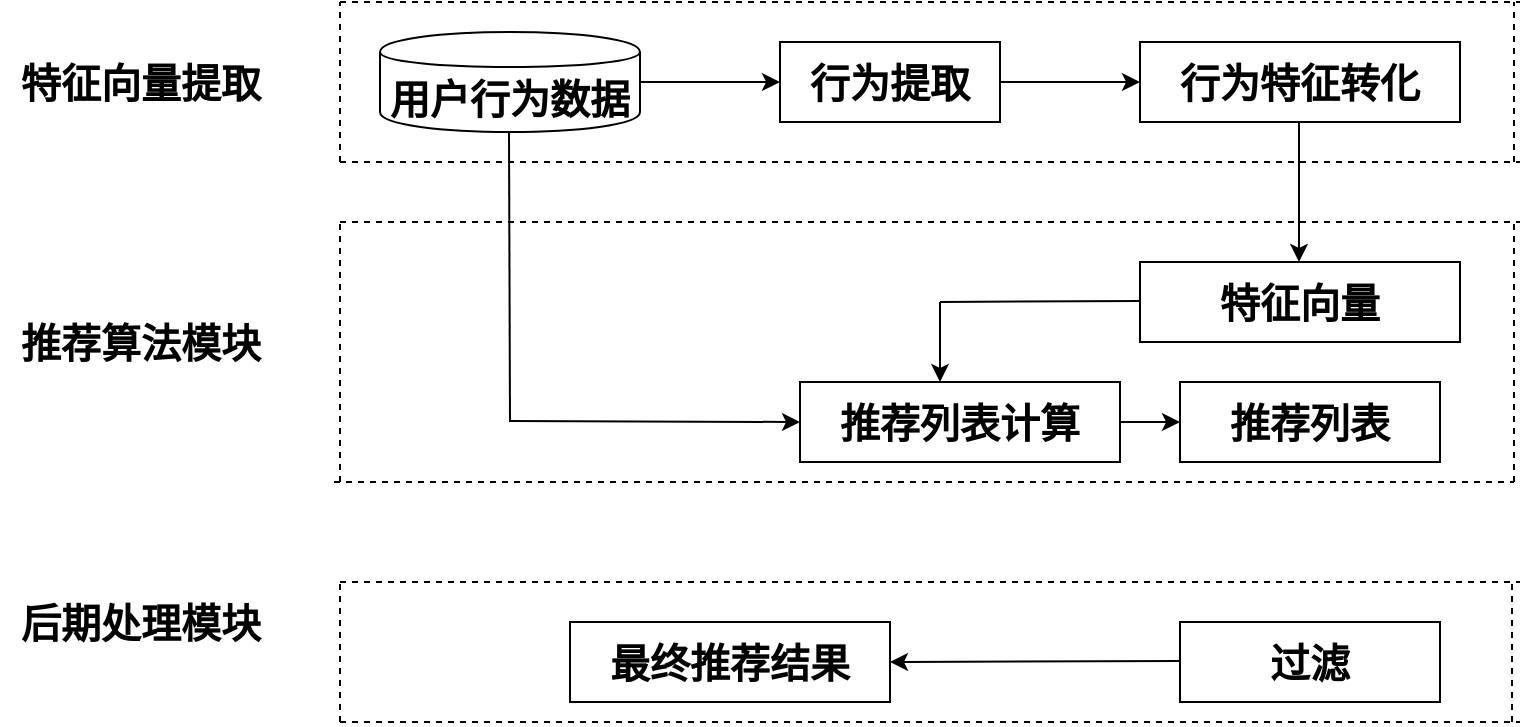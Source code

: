 <mxfile version="10.6.3" type="github"><diagram id="-3Chv-qFUsOgRzXIfnro" name="Page-1"><mxGraphModel dx="1131" dy="621" grid="1" gridSize="10" guides="1" tooltips="1" connect="1" arrows="1" fold="1" page="1" pageScale="1" pageWidth="827" pageHeight="1169" math="0" shadow="0"><root><mxCell id="0"/><mxCell id="1" parent="0"/><mxCell id="fpi76f7HQqDNExyz7tah-1" value="&lt;font style=&quot;font-size: 20px&quot;&gt;特征向量提取&lt;/font&gt;" style="text;html=1;resizable=0;autosize=1;align=center;verticalAlign=middle;points=[];fillColor=none;strokeColor=none;rounded=0;fontStyle=1" vertex="1" parent="1"><mxGeometry x="70" y="230" width="140" height="20" as="geometry"/></mxCell><mxCell id="fpi76f7HQqDNExyz7tah-2" value="" style="endArrow=none;dashed=1;html=1;" edge="1" parent="1"><mxGeometry width="50" height="50" relative="1" as="geometry"><mxPoint x="240" y="280" as="sourcePoint"/><mxPoint x="240" y="200" as="targetPoint"/></mxGeometry></mxCell><mxCell id="fpi76f7HQqDNExyz7tah-3" value="" style="endArrow=none;dashed=1;html=1;" edge="1" parent="1"><mxGeometry width="50" height="50" relative="1" as="geometry"><mxPoint x="240" y="200" as="sourcePoint"/><mxPoint x="830" y="200" as="targetPoint"/></mxGeometry></mxCell><mxCell id="fpi76f7HQqDNExyz7tah-4" value="" style="endArrow=none;dashed=1;html=1;" edge="1" parent="1"><mxGeometry width="50" height="50" relative="1" as="geometry"><mxPoint x="240" y="280" as="sourcePoint"/><mxPoint x="830" y="280" as="targetPoint"/></mxGeometry></mxCell><mxCell id="fpi76f7HQqDNExyz7tah-5" value="&lt;font style=&quot;font-size: 20px&quot;&gt;&lt;b&gt;用户行为数据&lt;/b&gt;&lt;/font&gt;" style="shape=cylinder;whiteSpace=wrap;html=1;boundedLbl=1;backgroundOutline=1;" vertex="1" parent="1"><mxGeometry x="260" y="215" width="130" height="50" as="geometry"/></mxCell><mxCell id="fpi76f7HQqDNExyz7tah-6" value="" style="endArrow=classic;html=1;" edge="1" parent="1"><mxGeometry width="50" height="50" relative="1" as="geometry"><mxPoint x="390" y="240" as="sourcePoint"/><mxPoint x="460" y="240" as="targetPoint"/></mxGeometry></mxCell><mxCell id="fpi76f7HQqDNExyz7tah-7" value="&lt;font style=&quot;font-size: 20px&quot;&gt;行为提取&lt;/font&gt;" style="rounded=0;whiteSpace=wrap;html=1;fontStyle=1" vertex="1" parent="1"><mxGeometry x="460" y="220" width="110" height="40" as="geometry"/></mxCell><mxCell id="fpi76f7HQqDNExyz7tah-8" value="&lt;font style=&quot;font-size: 20px&quot;&gt;&lt;b&gt;行为特征转化&lt;/b&gt;&lt;/font&gt;" style="rounded=0;whiteSpace=wrap;html=1;" vertex="1" parent="1"><mxGeometry x="640" y="220" width="160" height="40" as="geometry"/></mxCell><mxCell id="fpi76f7HQqDNExyz7tah-9" value="" style="endArrow=classic;html=1;" edge="1" parent="1"><mxGeometry width="50" height="50" relative="1" as="geometry"><mxPoint x="570" y="240" as="sourcePoint"/><mxPoint x="640" y="240" as="targetPoint"/></mxGeometry></mxCell><mxCell id="fpi76f7HQqDNExyz7tah-10" value="" style="endArrow=classic;html=1;" edge="1" parent="1"><mxGeometry width="50" height="50" relative="1" as="geometry"><mxPoint x="719.5" y="260" as="sourcePoint"/><mxPoint x="719.5" y="330" as="targetPoint"/></mxGeometry></mxCell><mxCell id="fpi76f7HQqDNExyz7tah-11" value="" style="endArrow=none;dashed=1;html=1;" edge="1" parent="1"><mxGeometry width="50" height="50" relative="1" as="geometry"><mxPoint x="827" y="280" as="sourcePoint"/><mxPoint x="827" y="200" as="targetPoint"/></mxGeometry></mxCell><mxCell id="fpi76f7HQqDNExyz7tah-12" value="&lt;font style=&quot;font-size: 20px&quot;&gt;推荐算法模块&lt;/font&gt;" style="text;html=1;resizable=0;autosize=1;align=center;verticalAlign=middle;points=[];fillColor=none;strokeColor=none;rounded=0;fontStyle=1" vertex="1" parent="1"><mxGeometry x="70" y="360" width="140" height="20" as="geometry"/></mxCell><mxCell id="fpi76f7HQqDNExyz7tah-13" value="" style="endArrow=none;dashed=1;html=1;" edge="1" parent="1"><mxGeometry width="50" height="50" relative="1" as="geometry"><mxPoint x="240" y="440" as="sourcePoint"/><mxPoint x="240" y="310" as="targetPoint"/></mxGeometry></mxCell><mxCell id="fpi76f7HQqDNExyz7tah-14" value="" style="endArrow=none;dashed=1;html=1;" edge="1" parent="1"><mxGeometry width="50" height="50" relative="1" as="geometry"><mxPoint x="240" y="310" as="sourcePoint"/><mxPoint x="830" y="310" as="targetPoint"/></mxGeometry></mxCell><mxCell id="fpi76f7HQqDNExyz7tah-15" value="" style="endArrow=none;dashed=1;html=1;" edge="1" parent="1"><mxGeometry width="50" height="50" relative="1" as="geometry"><mxPoint x="237" y="440" as="sourcePoint"/><mxPoint x="827" y="440" as="targetPoint"/></mxGeometry></mxCell><mxCell id="fpi76f7HQqDNExyz7tah-19" value="&lt;font style=&quot;font-size: 20px&quot;&gt;&lt;b&gt;特征向量&lt;/b&gt;&lt;/font&gt;" style="rounded=0;whiteSpace=wrap;html=1;" vertex="1" parent="1"><mxGeometry x="640" y="330" width="160" height="40" as="geometry"/></mxCell><mxCell id="fpi76f7HQqDNExyz7tah-22" value="" style="endArrow=none;dashed=1;html=1;" edge="1" parent="1"><mxGeometry width="50" height="50" relative="1" as="geometry"><mxPoint x="827" y="440" as="sourcePoint"/><mxPoint x="827" y="310" as="targetPoint"/></mxGeometry></mxCell><mxCell id="fpi76f7HQqDNExyz7tah-25" value="" style="endArrow=none;html=1;" edge="1" parent="1"><mxGeometry width="50" height="50" relative="1" as="geometry"><mxPoint x="540" y="350" as="sourcePoint"/><mxPoint x="640" y="349.5" as="targetPoint"/></mxGeometry></mxCell><mxCell id="fpi76f7HQqDNExyz7tah-26" value="" style="endArrow=classic;html=1;" edge="1" parent="1"><mxGeometry width="50" height="50" relative="1" as="geometry"><mxPoint x="540" y="350" as="sourcePoint"/><mxPoint x="540" y="390" as="targetPoint"/></mxGeometry></mxCell><mxCell id="fpi76f7HQqDNExyz7tah-27" value="" style="endArrow=none;html=1;" edge="1" parent="1"><mxGeometry width="50" height="50" relative="1" as="geometry"><mxPoint x="325" y="410" as="sourcePoint"/><mxPoint x="324.5" y="265" as="targetPoint"/></mxGeometry></mxCell><mxCell id="fpi76f7HQqDNExyz7tah-28" value="&lt;font style=&quot;font-size: 20px&quot;&gt;&lt;b&gt;推荐列表计算&lt;/b&gt;&lt;/font&gt;" style="rounded=0;whiteSpace=wrap;html=1;" vertex="1" parent="1"><mxGeometry x="470" y="390" width="160" height="40" as="geometry"/></mxCell><mxCell id="fpi76f7HQqDNExyz7tah-29" value="" style="endArrow=classic;html=1;entryX=0;entryY=0.5;entryDx=0;entryDy=0;" edge="1" parent="1" target="fpi76f7HQqDNExyz7tah-28"><mxGeometry width="50" height="50" relative="1" as="geometry"><mxPoint x="325" y="409.5" as="sourcePoint"/><mxPoint x="425" y="409.5" as="targetPoint"/></mxGeometry></mxCell><mxCell id="fpi76f7HQqDNExyz7tah-30" value="&lt;font style=&quot;font-size: 20px&quot;&gt;&lt;b&gt;推荐列表&lt;/b&gt;&lt;/font&gt;" style="rounded=0;whiteSpace=wrap;html=1;" vertex="1" parent="1"><mxGeometry x="660" y="390" width="130" height="40" as="geometry"/></mxCell><mxCell id="fpi76f7HQqDNExyz7tah-31" value="" style="endArrow=classic;html=1;" edge="1" parent="1"><mxGeometry width="50" height="50" relative="1" as="geometry"><mxPoint x="630" y="410" as="sourcePoint"/><mxPoint x="660" y="410" as="targetPoint"/></mxGeometry></mxCell><mxCell id="fpi76f7HQqDNExyz7tah-32" value="&lt;font style=&quot;font-size: 20px&quot;&gt;后期处理模块&lt;/font&gt;" style="text;html=1;resizable=0;autosize=1;align=center;verticalAlign=middle;points=[];fillColor=none;strokeColor=none;rounded=0;fontStyle=1" vertex="1" parent="1"><mxGeometry x="70" y="500" width="140" height="20" as="geometry"/></mxCell><mxCell id="fpi76f7HQqDNExyz7tah-33" value="" style="endArrow=none;dashed=1;html=1;" edge="1" parent="1"><mxGeometry width="50" height="50" relative="1" as="geometry"><mxPoint x="240" y="560" as="sourcePoint"/><mxPoint x="240" y="490" as="targetPoint"/></mxGeometry></mxCell><mxCell id="fpi76f7HQqDNExyz7tah-34" value="" style="endArrow=none;dashed=1;html=1;" edge="1" parent="1"><mxGeometry width="50" height="50" relative="1" as="geometry"><mxPoint x="240" y="490" as="sourcePoint"/><mxPoint x="830" y="490" as="targetPoint"/></mxGeometry></mxCell><mxCell id="fpi76f7HQqDNExyz7tah-35" value="" style="endArrow=none;dashed=1;html=1;" edge="1" parent="1"><mxGeometry width="50" height="50" relative="1" as="geometry"><mxPoint x="240" y="560" as="sourcePoint"/><mxPoint x="830" y="560" as="targetPoint"/></mxGeometry></mxCell><mxCell id="fpi76f7HQqDNExyz7tah-36" value="" style="endArrow=none;dashed=1;html=1;" edge="1" parent="1"><mxGeometry width="50" height="50" relative="1" as="geometry"><mxPoint x="826" y="560" as="sourcePoint"/><mxPoint x="826" y="490" as="targetPoint"/></mxGeometry></mxCell><mxCell id="fpi76f7HQqDNExyz7tah-38" value="&lt;font style=&quot;font-size: 20px&quot;&gt;&lt;b&gt;过滤&lt;/b&gt;&lt;/font&gt;" style="rounded=0;whiteSpace=wrap;html=1;" vertex="1" parent="1"><mxGeometry x="660" y="510" width="130" height="40" as="geometry"/></mxCell><mxCell id="fpi76f7HQqDNExyz7tah-39" value="" style="endArrow=classic;html=1;entryX=1;entryY=0.5;entryDx=0;entryDy=0;" edge="1" parent="1" target="fpi76f7HQqDNExyz7tah-40"><mxGeometry width="50" height="50" relative="1" as="geometry"><mxPoint x="660" y="529.5" as="sourcePoint"/><mxPoint x="520" y="530" as="targetPoint"/></mxGeometry></mxCell><mxCell id="fpi76f7HQqDNExyz7tah-40" value="&lt;font style=&quot;font-size: 20px&quot;&gt;&lt;b&gt;最终推荐结果&lt;/b&gt;&lt;/font&gt;" style="rounded=0;whiteSpace=wrap;html=1;" vertex="1" parent="1"><mxGeometry x="355" y="510" width="160" height="40" as="geometry"/></mxCell></root></mxGraphModel></diagram></mxfile>